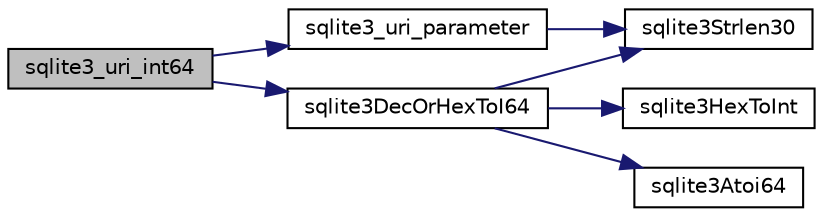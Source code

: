 digraph "sqlite3_uri_int64"
{
  edge [fontname="Helvetica",fontsize="10",labelfontname="Helvetica",labelfontsize="10"];
  node [fontname="Helvetica",fontsize="10",shape=record];
  rankdir="LR";
  Node1 [label="sqlite3_uri_int64",height=0.2,width=0.4,color="black", fillcolor="grey75", style="filled", fontcolor="black"];
  Node1 -> Node2 [color="midnightblue",fontsize="10",style="solid",fontname="Helvetica"];
  Node2 [label="sqlite3_uri_parameter",height=0.2,width=0.4,color="black", fillcolor="white", style="filled",URL="$sqlite3_8c.html#a7b503e4600604f9a22452ba7720c8378"];
  Node2 -> Node3 [color="midnightblue",fontsize="10",style="solid",fontname="Helvetica"];
  Node3 [label="sqlite3Strlen30",height=0.2,width=0.4,color="black", fillcolor="white", style="filled",URL="$sqlite3_8c.html#a3dcd80ba41f1a308193dee74857b62a7"];
  Node1 -> Node4 [color="midnightblue",fontsize="10",style="solid",fontname="Helvetica"];
  Node4 [label="sqlite3DecOrHexToI64",height=0.2,width=0.4,color="black", fillcolor="white", style="filled",URL="$sqlite3_8c.html#a10bcb051eb14e5a26b3f50aa3dfb0170"];
  Node4 -> Node5 [color="midnightblue",fontsize="10",style="solid",fontname="Helvetica"];
  Node5 [label="sqlite3HexToInt",height=0.2,width=0.4,color="black", fillcolor="white", style="filled",URL="$sqlite3_8c.html#ae3802c77b18399c03c8c9f973ff47239"];
  Node4 -> Node6 [color="midnightblue",fontsize="10",style="solid",fontname="Helvetica"];
  Node6 [label="sqlite3Atoi64",height=0.2,width=0.4,color="black", fillcolor="white", style="filled",URL="$sqlite3_8c.html#a5b13083911b3dc0a0b54f43acc686a39"];
  Node4 -> Node3 [color="midnightblue",fontsize="10",style="solid",fontname="Helvetica"];
}
